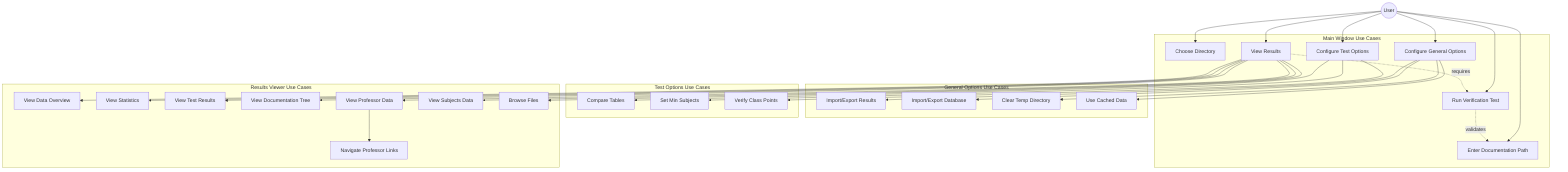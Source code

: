 graph TB
    User((User))
    
    subgraph "Main Window Use Cases"
        UC1[Enter Documentation Path]
        UC2[Choose Directory]
        UC3[Configure General Options]
        UC4[Configure Test Options]
        UC5[Run Verification Test]
        UC6[View Results]
    end
    
    subgraph "General Options Use Cases"
        UC7[Import/Export Results]
        UC8[Import/Export Database]
        UC9[Clear Temp Directory]
        UC10[Use Cached Data]
    end
    
    subgraph "Test Options Use Cases"
        UC11[Compare Tables]
        UC12[Set Min Subjects]
        UC13[Verify Class Points]
    end
    
    subgraph "Results Viewer Use Cases"
        UC14[View Data Overview]
        UC15[View Statistics]
        UC16[View Test Results]
        UC17[View Documentation Tree]
        UC18[View Professor Data]
        UC19[View Subjects Data]
        UC20[Browse Files]
        UC21[Navigate Professor Links]
    end
    
    User --> UC1
    User --> UC2
    User --> UC3
    User --> UC4
    User --> UC5
    User --> UC6
    
    UC3 --> UC7
    UC3 --> UC8
    UC3 --> UC9
    UC3 --> UC10
    
    UC4 --> UC11
    UC4 --> UC12
    UC4 --> UC13
    
    UC6 --> UC14
    UC6 --> UC15
    UC6 --> UC16
    UC6 --> UC17
    UC6 --> UC18
    UC6 --> UC19
    UC6 --> UC20
    
    UC18 --> UC21
    
    UC5 -.->|validates| UC1
    UC6 -.->|requires| UC5